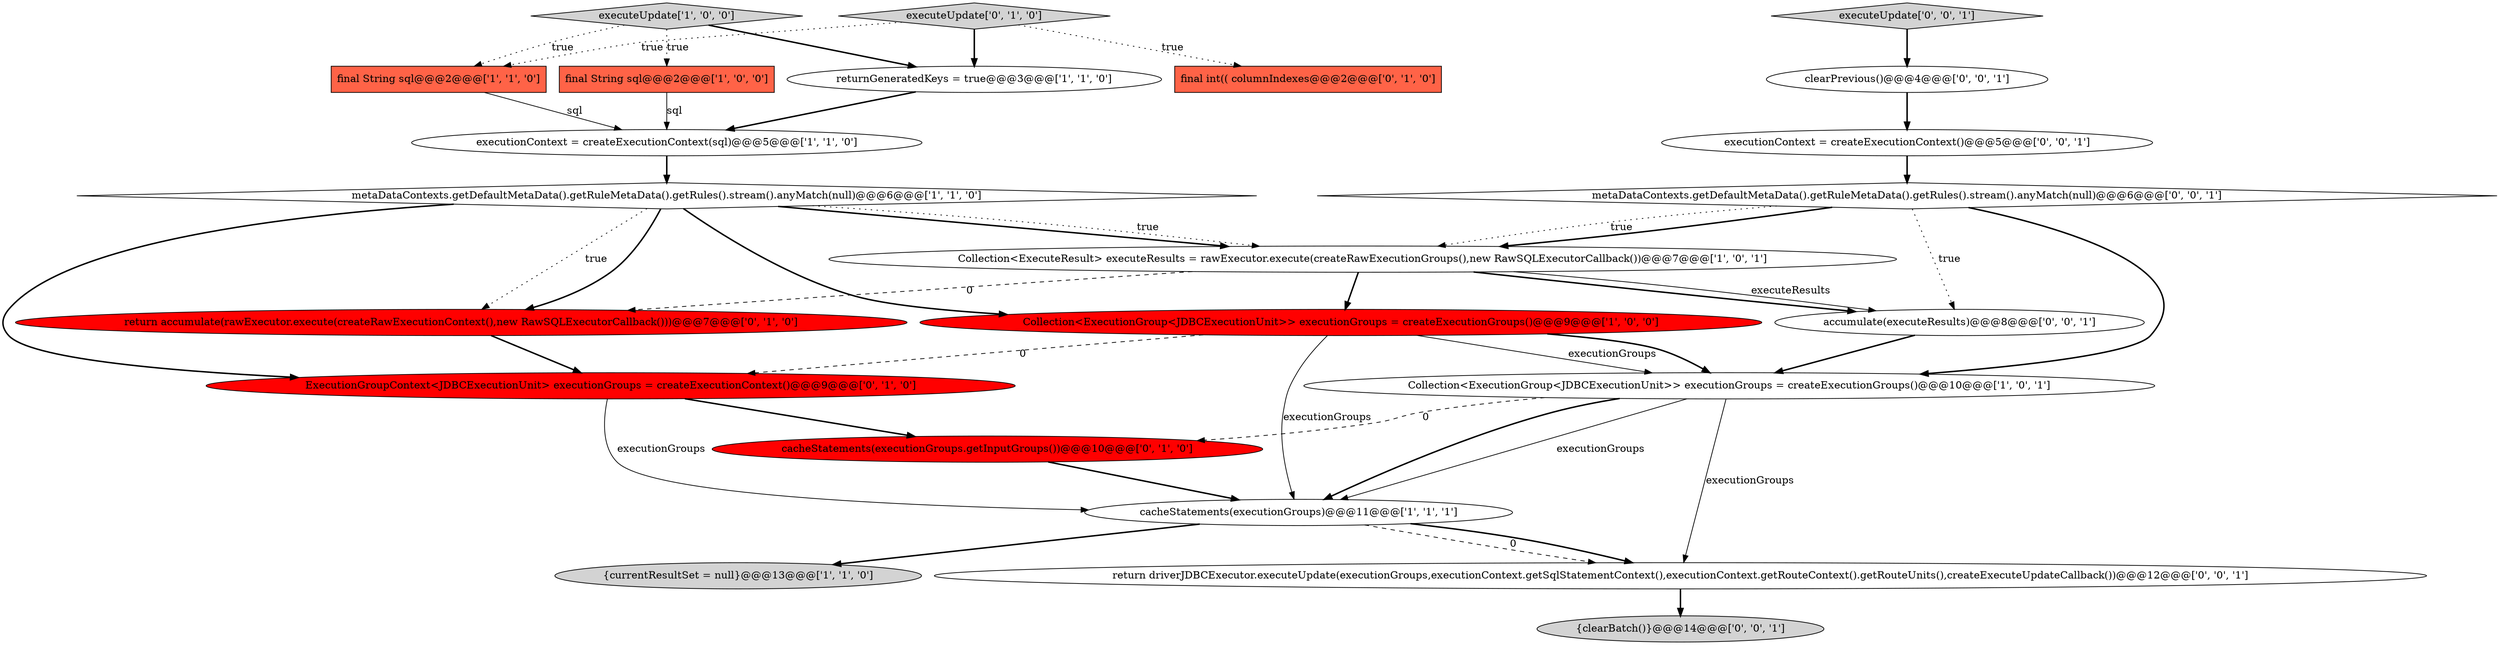 digraph {
1 [style = filled, label = "returnGeneratedKeys = true@@@3@@@['1', '1', '0']", fillcolor = white, shape = ellipse image = "AAA0AAABBB1BBB"];
16 [style = filled, label = "executeUpdate['0', '0', '1']", fillcolor = lightgray, shape = diamond image = "AAA0AAABBB3BBB"];
2 [style = filled, label = "Collection<ExecuteResult> executeResults = rawExecutor.execute(createRawExecutionGroups(),new RawSQLExecutorCallback())@@@7@@@['1', '0', '1']", fillcolor = white, shape = ellipse image = "AAA0AAABBB1BBB"];
6 [style = filled, label = "{currentResultSet = null}@@@13@@@['1', '1', '0']", fillcolor = lightgray, shape = ellipse image = "AAA0AAABBB1BBB"];
18 [style = filled, label = "clearPrevious()@@@4@@@['0', '0', '1']", fillcolor = white, shape = ellipse image = "AAA0AAABBB3BBB"];
0 [style = filled, label = "final String sql@@@2@@@['1', '0', '0']", fillcolor = tomato, shape = box image = "AAA0AAABBB1BBB"];
10 [style = filled, label = "executeUpdate['1', '0', '0']", fillcolor = lightgray, shape = diamond image = "AAA0AAABBB1BBB"];
4 [style = filled, label = "executionContext = createExecutionContext(sql)@@@5@@@['1', '1', '0']", fillcolor = white, shape = ellipse image = "AAA0AAABBB1BBB"];
17 [style = filled, label = "{clearBatch()}@@@14@@@['0', '0', '1']", fillcolor = lightgray, shape = ellipse image = "AAA0AAABBB3BBB"];
20 [style = filled, label = "return driverJDBCExecutor.executeUpdate(executionGroups,executionContext.getSqlStatementContext(),executionContext.getRouteContext().getRouteUnits(),createExecuteUpdateCallback())@@@12@@@['0', '0', '1']", fillcolor = white, shape = ellipse image = "AAA0AAABBB3BBB"];
9 [style = filled, label = "metaDataContexts.getDefaultMetaData().getRuleMetaData().getRules().stream().anyMatch(null)@@@6@@@['1', '1', '0']", fillcolor = white, shape = diamond image = "AAA0AAABBB1BBB"];
5 [style = filled, label = "cacheStatements(executionGroups)@@@11@@@['1', '1', '1']", fillcolor = white, shape = ellipse image = "AAA0AAABBB1BBB"];
19 [style = filled, label = "metaDataContexts.getDefaultMetaData().getRuleMetaData().getRules().stream().anyMatch(null)@@@6@@@['0', '0', '1']", fillcolor = white, shape = diamond image = "AAA0AAABBB3BBB"];
13 [style = filled, label = "return accumulate(rawExecutor.execute(createRawExecutionContext(),new RawSQLExecutorCallback()))@@@7@@@['0', '1', '0']", fillcolor = red, shape = ellipse image = "AAA1AAABBB2BBB"];
11 [style = filled, label = "executeUpdate['0', '1', '0']", fillcolor = lightgray, shape = diamond image = "AAA0AAABBB2BBB"];
3 [style = filled, label = "Collection<ExecutionGroup<JDBCExecutionUnit>> executionGroups = createExecutionGroups()@@@9@@@['1', '0', '0']", fillcolor = red, shape = ellipse image = "AAA1AAABBB1BBB"];
14 [style = filled, label = "ExecutionGroupContext<JDBCExecutionUnit> executionGroups = createExecutionContext()@@@9@@@['0', '1', '0']", fillcolor = red, shape = ellipse image = "AAA1AAABBB2BBB"];
8 [style = filled, label = "Collection<ExecutionGroup<JDBCExecutionUnit>> executionGroups = createExecutionGroups()@@@10@@@['1', '0', '1']", fillcolor = white, shape = ellipse image = "AAA0AAABBB1BBB"];
12 [style = filled, label = "final int(( columnIndexes@@@2@@@['0', '1', '0']", fillcolor = tomato, shape = box image = "AAA0AAABBB2BBB"];
15 [style = filled, label = "cacheStatements(executionGroups.getInputGroups())@@@10@@@['0', '1', '0']", fillcolor = red, shape = ellipse image = "AAA1AAABBB2BBB"];
21 [style = filled, label = "accumulate(executeResults)@@@8@@@['0', '0', '1']", fillcolor = white, shape = ellipse image = "AAA0AAABBB3BBB"];
7 [style = filled, label = "final String sql@@@2@@@['1', '1', '0']", fillcolor = tomato, shape = box image = "AAA0AAABBB1BBB"];
22 [style = filled, label = "executionContext = createExecutionContext()@@@5@@@['0', '0', '1']", fillcolor = white, shape = ellipse image = "AAA0AAABBB3BBB"];
11->7 [style = dotted, label="true"];
4->9 [style = bold, label=""];
1->4 [style = bold, label=""];
0->4 [style = solid, label="sql"];
20->17 [style = bold, label=""];
16->18 [style = bold, label=""];
22->19 [style = bold, label=""];
5->20 [style = bold, label=""];
9->2 [style = bold, label=""];
11->1 [style = bold, label=""];
19->2 [style = dotted, label="true"];
2->3 [style = bold, label=""];
8->15 [style = dashed, label="0"];
11->12 [style = dotted, label="true"];
21->8 [style = bold, label=""];
19->21 [style = dotted, label="true"];
19->2 [style = bold, label=""];
3->8 [style = solid, label="executionGroups"];
19->8 [style = bold, label=""];
15->5 [style = bold, label=""];
3->5 [style = solid, label="executionGroups"];
5->20 [style = dashed, label="0"];
7->4 [style = solid, label="sql"];
18->22 [style = bold, label=""];
5->6 [style = bold, label=""];
8->5 [style = bold, label=""];
2->21 [style = bold, label=""];
2->13 [style = dashed, label="0"];
3->8 [style = bold, label=""];
9->2 [style = dotted, label="true"];
9->13 [style = dotted, label="true"];
9->14 [style = bold, label=""];
8->20 [style = solid, label="executionGroups"];
2->21 [style = solid, label="executeResults"];
9->3 [style = bold, label=""];
10->0 [style = dotted, label="true"];
14->15 [style = bold, label=""];
3->14 [style = dashed, label="0"];
10->1 [style = bold, label=""];
14->5 [style = solid, label="executionGroups"];
13->14 [style = bold, label=""];
10->7 [style = dotted, label="true"];
8->5 [style = solid, label="executionGroups"];
9->13 [style = bold, label=""];
}

